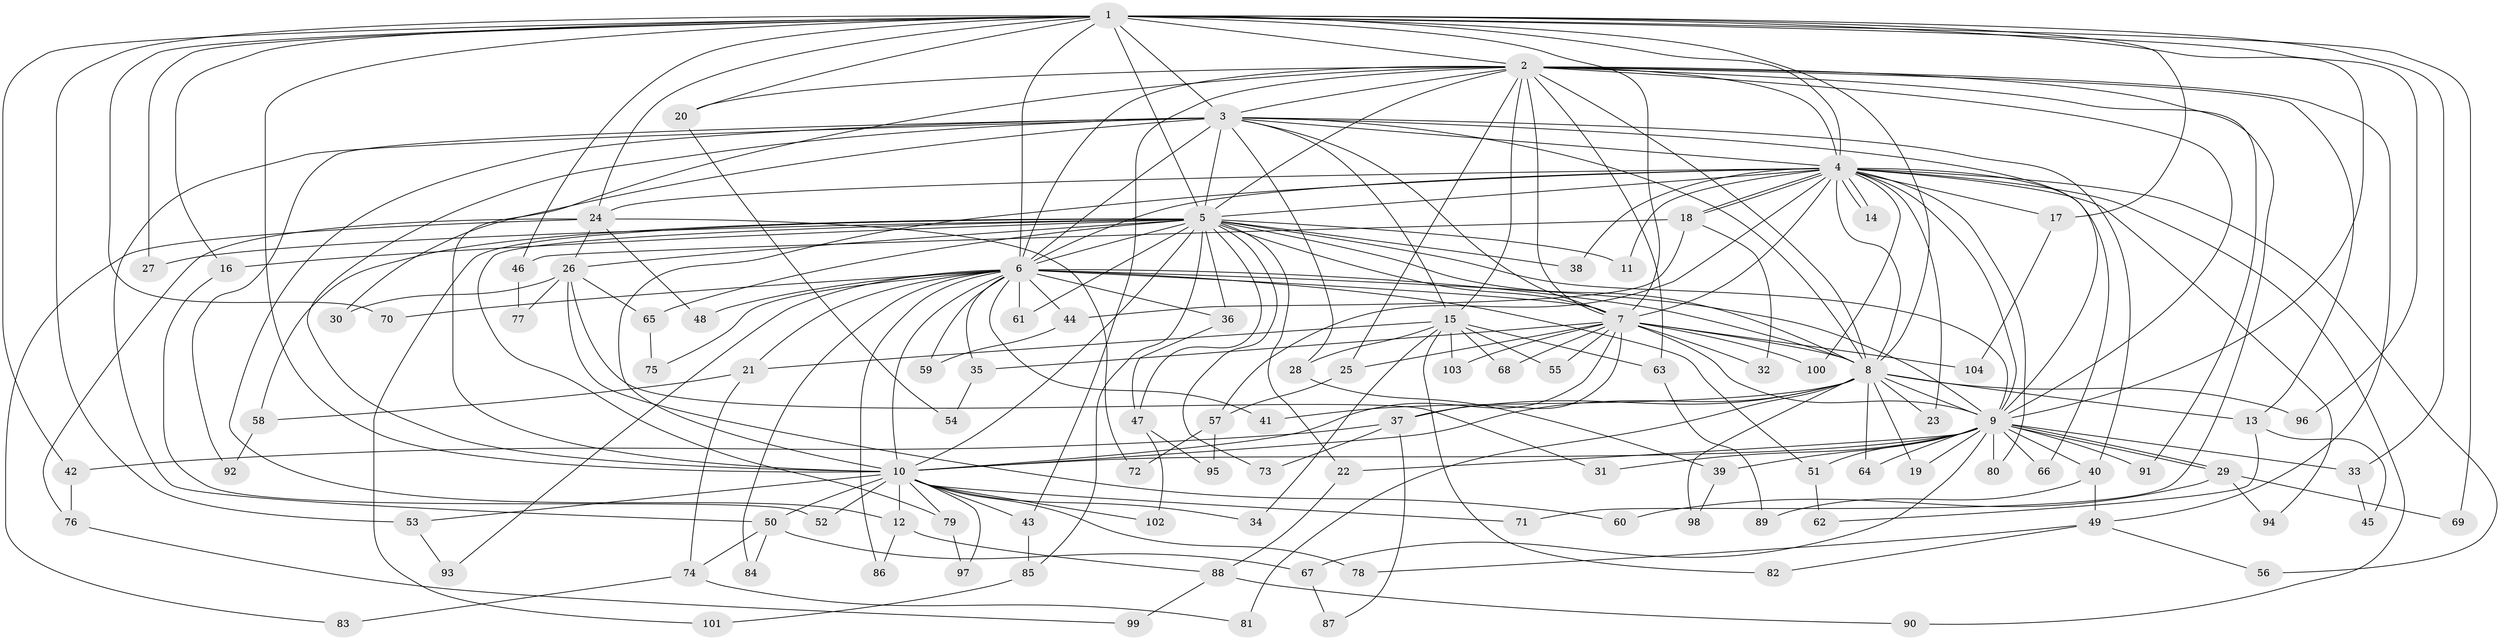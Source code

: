 // coarse degree distribution, {17: 0.02564102564102564, 22: 0.01282051282051282, 27: 0.02564102564102564, 20: 0.01282051282051282, 19: 0.01282051282051282, 16: 0.01282051282051282, 2: 0.46153846153846156, 4: 0.07692307692307693, 9: 0.01282051282051282, 3: 0.24358974358974358, 5: 0.038461538461538464, 1: 0.02564102564102564, 7: 0.02564102564102564, 6: 0.01282051282051282}
// Generated by graph-tools (version 1.1) at 2025/23/03/03/25 07:23:36]
// undirected, 104 vertices, 233 edges
graph export_dot {
graph [start="1"]
  node [color=gray90,style=filled];
  1;
  2;
  3;
  4;
  5;
  6;
  7;
  8;
  9;
  10;
  11;
  12;
  13;
  14;
  15;
  16;
  17;
  18;
  19;
  20;
  21;
  22;
  23;
  24;
  25;
  26;
  27;
  28;
  29;
  30;
  31;
  32;
  33;
  34;
  35;
  36;
  37;
  38;
  39;
  40;
  41;
  42;
  43;
  44;
  45;
  46;
  47;
  48;
  49;
  50;
  51;
  52;
  53;
  54;
  55;
  56;
  57;
  58;
  59;
  60;
  61;
  62;
  63;
  64;
  65;
  66;
  67;
  68;
  69;
  70;
  71;
  72;
  73;
  74;
  75;
  76;
  77;
  78;
  79;
  80;
  81;
  82;
  83;
  84;
  85;
  86;
  87;
  88;
  89;
  90;
  91;
  92;
  93;
  94;
  95;
  96;
  97;
  98;
  99;
  100;
  101;
  102;
  103;
  104;
  1 -- 2;
  1 -- 3;
  1 -- 4;
  1 -- 5;
  1 -- 6;
  1 -- 7;
  1 -- 8;
  1 -- 9;
  1 -- 10;
  1 -- 16;
  1 -- 17;
  1 -- 20;
  1 -- 24;
  1 -- 27;
  1 -- 33;
  1 -- 42;
  1 -- 46;
  1 -- 53;
  1 -- 69;
  1 -- 70;
  1 -- 96;
  2 -- 3;
  2 -- 4;
  2 -- 5;
  2 -- 6;
  2 -- 7;
  2 -- 8;
  2 -- 9;
  2 -- 10;
  2 -- 13;
  2 -- 15;
  2 -- 20;
  2 -- 25;
  2 -- 43;
  2 -- 49;
  2 -- 63;
  2 -- 71;
  2 -- 91;
  3 -- 4;
  3 -- 5;
  3 -- 6;
  3 -- 7;
  3 -- 8;
  3 -- 9;
  3 -- 10;
  3 -- 12;
  3 -- 15;
  3 -- 28;
  3 -- 30;
  3 -- 40;
  3 -- 50;
  3 -- 92;
  4 -- 5;
  4 -- 6;
  4 -- 7;
  4 -- 8;
  4 -- 9;
  4 -- 10;
  4 -- 11;
  4 -- 14;
  4 -- 14;
  4 -- 17;
  4 -- 18;
  4 -- 18;
  4 -- 23;
  4 -- 24;
  4 -- 38;
  4 -- 56;
  4 -- 57;
  4 -- 66;
  4 -- 80;
  4 -- 90;
  4 -- 94;
  4 -- 100;
  5 -- 6;
  5 -- 7;
  5 -- 8;
  5 -- 9;
  5 -- 10;
  5 -- 11;
  5 -- 16;
  5 -- 22;
  5 -- 26;
  5 -- 27;
  5 -- 36;
  5 -- 38;
  5 -- 47;
  5 -- 58;
  5 -- 61;
  5 -- 65;
  5 -- 73;
  5 -- 79;
  5 -- 85;
  5 -- 101;
  6 -- 7;
  6 -- 8;
  6 -- 9;
  6 -- 10;
  6 -- 21;
  6 -- 35;
  6 -- 36;
  6 -- 41;
  6 -- 44;
  6 -- 48;
  6 -- 51;
  6 -- 59;
  6 -- 61;
  6 -- 70;
  6 -- 75;
  6 -- 84;
  6 -- 86;
  6 -- 93;
  7 -- 8;
  7 -- 9;
  7 -- 10;
  7 -- 25;
  7 -- 32;
  7 -- 35;
  7 -- 37;
  7 -- 55;
  7 -- 68;
  7 -- 100;
  7 -- 103;
  7 -- 104;
  8 -- 9;
  8 -- 10;
  8 -- 13;
  8 -- 19;
  8 -- 23;
  8 -- 37;
  8 -- 41;
  8 -- 64;
  8 -- 81;
  8 -- 96;
  8 -- 98;
  9 -- 10;
  9 -- 19;
  9 -- 22;
  9 -- 29;
  9 -- 29;
  9 -- 31;
  9 -- 33;
  9 -- 39;
  9 -- 40;
  9 -- 51;
  9 -- 64;
  9 -- 66;
  9 -- 67;
  9 -- 80;
  9 -- 91;
  10 -- 12;
  10 -- 34;
  10 -- 43;
  10 -- 50;
  10 -- 52;
  10 -- 53;
  10 -- 71;
  10 -- 78;
  10 -- 79;
  10 -- 97;
  10 -- 102;
  12 -- 86;
  12 -- 88;
  13 -- 45;
  13 -- 62;
  15 -- 21;
  15 -- 28;
  15 -- 34;
  15 -- 55;
  15 -- 63;
  15 -- 68;
  15 -- 82;
  15 -- 103;
  16 -- 52;
  17 -- 104;
  18 -- 32;
  18 -- 44;
  18 -- 46;
  20 -- 54;
  21 -- 58;
  21 -- 74;
  22 -- 88;
  24 -- 26;
  24 -- 48;
  24 -- 72;
  24 -- 76;
  24 -- 83;
  25 -- 57;
  26 -- 30;
  26 -- 31;
  26 -- 60;
  26 -- 65;
  26 -- 77;
  28 -- 39;
  29 -- 60;
  29 -- 69;
  29 -- 94;
  33 -- 45;
  35 -- 54;
  36 -- 47;
  37 -- 42;
  37 -- 73;
  37 -- 87;
  39 -- 98;
  40 -- 49;
  40 -- 89;
  42 -- 76;
  43 -- 85;
  44 -- 59;
  46 -- 77;
  47 -- 95;
  47 -- 102;
  49 -- 56;
  49 -- 78;
  49 -- 82;
  50 -- 67;
  50 -- 74;
  50 -- 84;
  51 -- 62;
  53 -- 93;
  57 -- 72;
  57 -- 95;
  58 -- 92;
  63 -- 89;
  65 -- 75;
  67 -- 87;
  74 -- 81;
  74 -- 83;
  76 -- 99;
  79 -- 97;
  85 -- 101;
  88 -- 90;
  88 -- 99;
}

